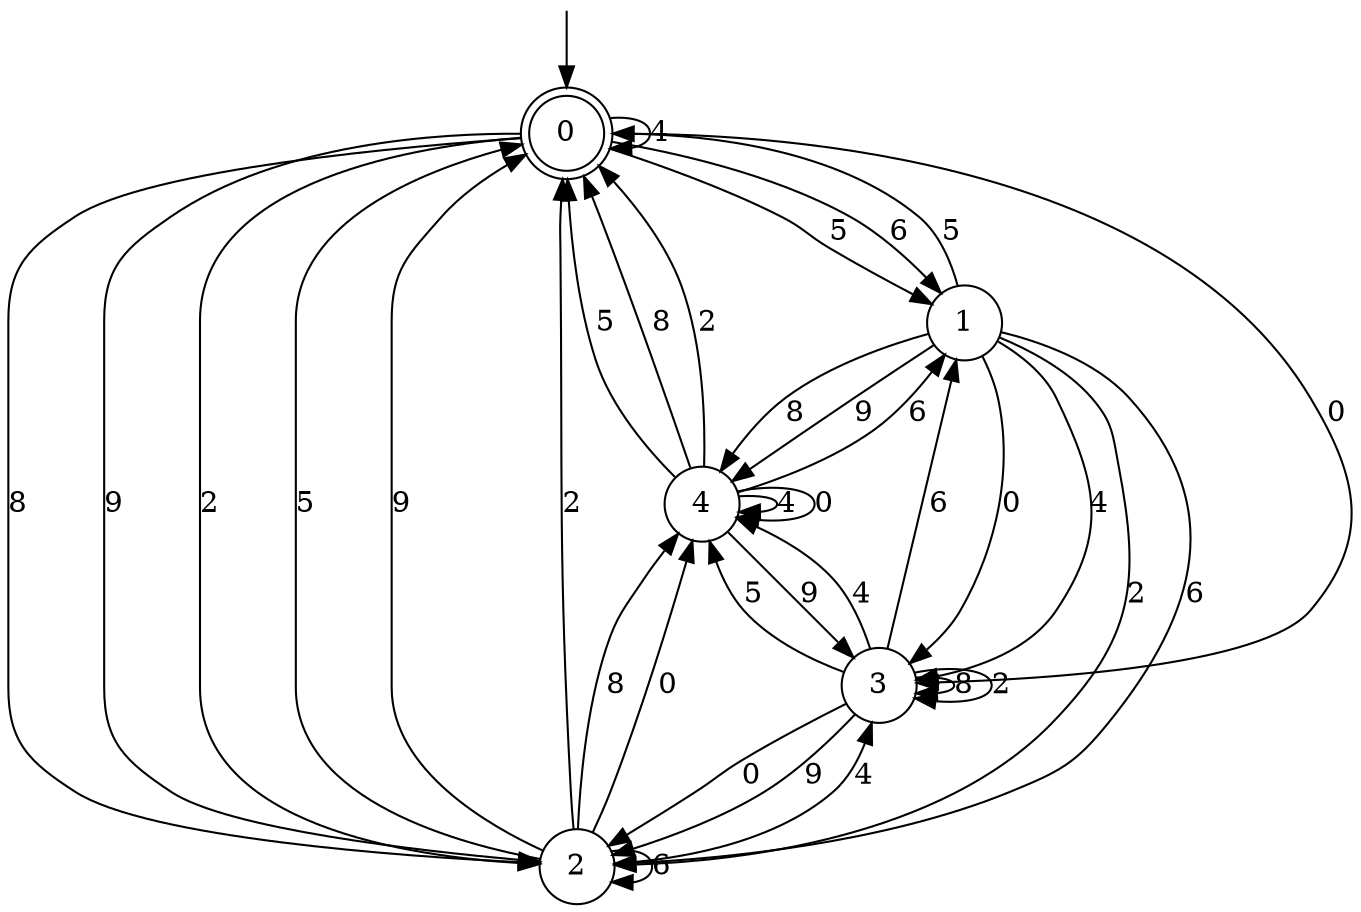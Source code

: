 digraph g {

	s0 [shape="doublecircle" label="0"];
	s1 [shape="circle" label="1"];
	s2 [shape="circle" label="2"];
	s3 [shape="circle" label="3"];
	s4 [shape="circle" label="4"];
	s0 -> s0 [label="4"];
	s0 -> s1 [label="5"];
	s0 -> s2 [label="8"];
	s0 -> s2 [label="9"];
	s0 -> s3 [label="0"];
	s0 -> s2 [label="2"];
	s0 -> s1 [label="6"];
	s1 -> s3 [label="4"];
	s1 -> s0 [label="5"];
	s1 -> s4 [label="8"];
	s1 -> s4 [label="9"];
	s1 -> s3 [label="0"];
	s1 -> s2 [label="2"];
	s1 -> s2 [label="6"];
	s2 -> s3 [label="4"];
	s2 -> s0 [label="5"];
	s2 -> s4 [label="8"];
	s2 -> s0 [label="9"];
	s2 -> s4 [label="0"];
	s2 -> s0 [label="2"];
	s2 -> s2 [label="6"];
	s3 -> s4 [label="4"];
	s3 -> s4 [label="5"];
	s3 -> s3 [label="8"];
	s3 -> s2 [label="9"];
	s3 -> s2 [label="0"];
	s3 -> s3 [label="2"];
	s3 -> s1 [label="6"];
	s4 -> s4 [label="4"];
	s4 -> s0 [label="5"];
	s4 -> s0 [label="8"];
	s4 -> s3 [label="9"];
	s4 -> s4 [label="0"];
	s4 -> s0 [label="2"];
	s4 -> s1 [label="6"];

__start0 [label="" shape="none" width="0" height="0"];
__start0 -> s0;

}
